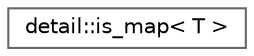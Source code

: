 digraph "类继承关系图"
{
 // LATEX_PDF_SIZE
  bgcolor="transparent";
  edge [fontname=Helvetica,fontsize=10,labelfontname=Helvetica,labelfontsize=10];
  node [fontname=Helvetica,fontsize=10,shape=box,height=0.2,width=0.4];
  rankdir="LR";
  Node0 [id="Node000000",label="detail::is_map\< T \>",height=0.2,width=0.4,color="grey40", fillcolor="white", style="filled",URL="$classdetail_1_1is__map.html",tooltip=" "];
}

